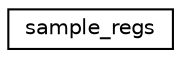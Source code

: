 digraph "Graphical Class Hierarchy"
{
 // INTERACTIVE_SVG=YES
  edge [fontname="Helvetica",fontsize="10",labelfontname="Helvetica",labelfontsize="10"];
  node [fontname="Helvetica",fontsize="10",shape=record];
  rankdir="LR";
  Node1 [label="sample_regs",height=0.2,width=0.4,color="black", fillcolor="white", style="filled",URL="$structsample__regs.html"];
}

